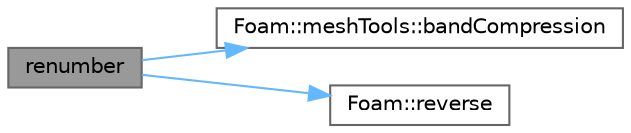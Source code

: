 digraph "renumber"
{
 // LATEX_PDF_SIZE
  bgcolor="transparent";
  edge [fontname=Helvetica,fontsize=10,labelfontname=Helvetica,labelfontsize=10];
  node [fontname=Helvetica,fontsize=10,shape=box,height=0.2,width=0.4];
  rankdir="LR";
  Node1 [id="Node000001",label="renumber",height=0.2,width=0.4,color="gray40", fillcolor="grey60", style="filled", fontcolor="black",tooltip=" "];
  Node1 -> Node2 [id="edge1_Node000001_Node000002",color="steelblue1",style="solid",tooltip=" "];
  Node2 [id="Node000002",label="Foam::meshTools::bandCompression",height=0.2,width=0.4,color="grey40", fillcolor="white", style="filled",URL="$namespaceFoam_1_1meshTools.html#a51ebe1223efd83ffccf0750337cf5a9d",tooltip=" "];
  Node1 -> Node3 [id="edge2_Node000001_Node000003",color="steelblue1",style="solid",tooltip=" "];
  Node3 [id="Node000003",label="Foam::reverse",height=0.2,width=0.4,color="grey40", fillcolor="white", style="filled",URL="$namespaceFoam.html#a3c57b58e3c86a43cefa954e535e9d590",tooltip=" "];
}
